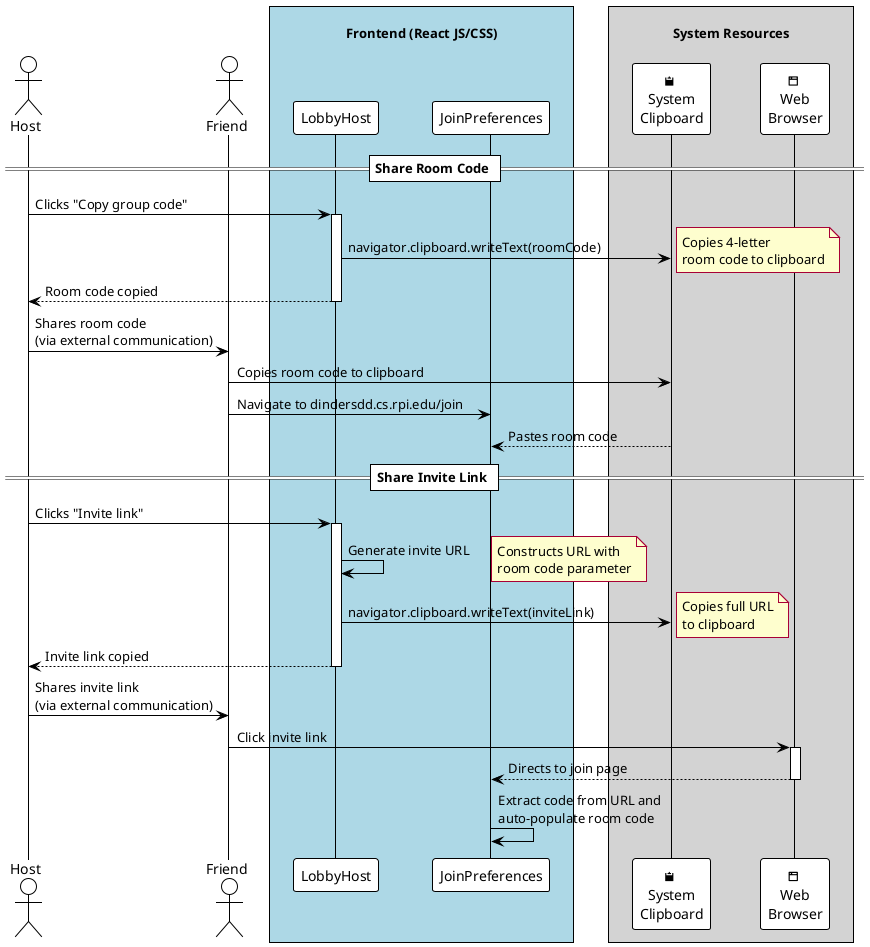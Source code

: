 @startuml invite_friends

!theme plain
skinparam ParticipantPadding 20
skinparam BoxPadding 10
skinparam NoteBackgroundColor #FEFECE
skinparam NoteBorderColor #A80036

actor "Host" as Host
actor "Friend" as Friend

box \nFrontend (React JS/CSS)\n #LightBlue
participant "LobbyHost" as Lobby
participant "JoinPreferences" as Prefs
end box

box \nSystem Resources\n #LightGrey
participant "<&clipboard> \nSystem\nClipboard" as Clip
participant "<&browser> \nWeb\nBrowser" as Browser
end box

== Share Room Code ==
Host -> Lobby: Clicks "Copy group code"
activate Lobby

Lobby -> Clip: navigator.clipboard.writeText(roomCode)
note right: Copies 4-letter\nroom code to clipboard

Lobby --> Host: Room code copied
deactivate Lobby

Host -> Friend: Shares room code\n(via external communication)
Friend -> Clip: Copies room code to clipboard
Friend -> Prefs: Navigate to dindersdd.cs.rpi.edu/join
Clip --> Prefs: Pastes room code

== Share Invite Link ==
Host -> Lobby: Clicks "Invite link"
activate Lobby

Lobby -> Lobby: Generate invite URL
note right: Constructs URL with\nroom code parameter

Lobby -> Clip: navigator.clipboard.writeText(inviteLink)
note right: Copies full URL\nto clipboard

Lobby --> Host: Invite link copied
deactivate Lobby

Host -> Friend: Shares invite link\n(via external communication)
Friend -> Browser: Click invite link
activate Browser
Browser --> Prefs: Directs to join page
deactivate Browser
Prefs -> Prefs: Extract code from URL and \nauto-populate room code

@enduml 